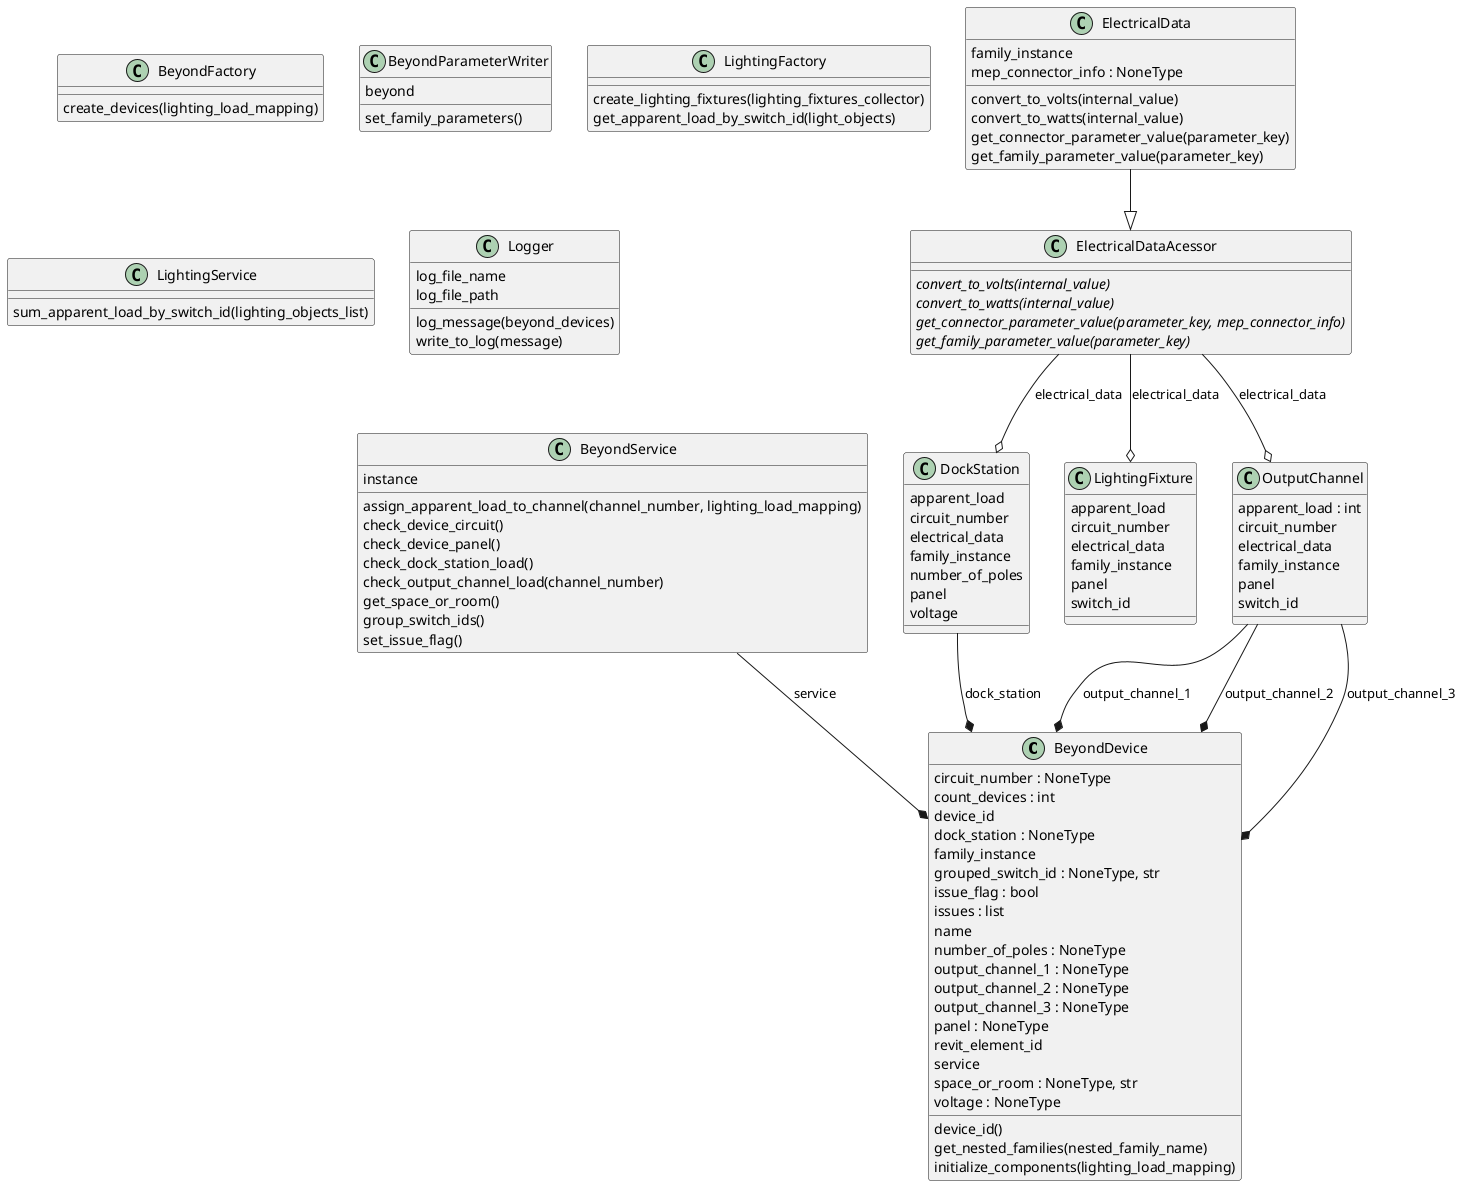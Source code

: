 @startuml classes_beyond_uml
set namespaceSeparator none
class "BeyondDevice" as beyond_revit_automation.BeyondDevice {
  circuit_number : NoneType
  count_devices : int
  device_id
  dock_station : NoneType
  family_instance
  grouped_switch_id : NoneType, str
  issue_flag : bool
  issues : list
  name
  number_of_poles : NoneType
  output_channel_1 : NoneType
  output_channel_2 : NoneType
  output_channel_3 : NoneType
  panel : NoneType
  revit_element_id
  service
  space_or_room : NoneType, str
  voltage : NoneType
  device_id()
  get_nested_families(nested_family_name)
  initialize_components(lighting_load_mapping)
}
class "BeyondFactory" as beyond_revit_automation.BeyondFactory {
  create_devices(lighting_load_mapping)
}
class "BeyondParameterWriter" as beyond_revit_automation.BeyondParameterWriter {
  beyond
  set_family_parameters()
}
class "BeyondService" as beyond_revit_automation.BeyondService {
  instance
  assign_apparent_load_to_channel(channel_number, lighting_load_mapping)
  check_device_circuit()
  check_device_panel()
  check_dock_station_load()
  check_output_channel_load(channel_number)
  get_space_or_room()
  group_switch_ids()
  set_issue_flag()
}
class "DockStation" as beyond_revit_automation.DockStation {
  apparent_load
  circuit_number
  electrical_data
  family_instance
  number_of_poles
  panel
  voltage
}
class "ElectricalData" as beyond_revit_automation.ElectricalData {
  family_instance
  mep_connector_info : NoneType
  convert_to_volts(internal_value)
  convert_to_watts(internal_value)
  get_connector_parameter_value(parameter_key)
  get_family_parameter_value(parameter_key)
}
class "ElectricalDataAcessor" as beyond_revit_automation.ElectricalDataAcessor {
  {abstract}convert_to_volts(internal_value)
  {abstract}convert_to_watts(internal_value)
  {abstract}get_connector_parameter_value(parameter_key, mep_connector_info)
  {abstract}get_family_parameter_value(parameter_key)
}
class "LightingFactory" as beyond_revit_automation.LightingFactory {
  create_lighting_fixtures(lighting_fixtures_collector)
  get_apparent_load_by_switch_id(light_objects)
}
class "LightingFixture" as beyond_revit_automation.LightingFixture {
  apparent_load
  circuit_number
  electrical_data
  family_instance
  panel
  switch_id
}
class "LightingService" as beyond_revit_automation.LightingService {
  sum_apparent_load_by_switch_id(lighting_objects_list)
}
class "Logger" as beyond_revit_automation.Logger {
  log_file_name
  log_file_path
  log_message(beyond_devices)
  write_to_log(message)
}
class "OutputChannel" as beyond_revit_automation.OutputChannel {
  apparent_load : int
  circuit_number
  electrical_data
  family_instance
  panel
  switch_id
}
beyond_revit_automation.ElectricalData --|> beyond_revit_automation.ElectricalDataAcessor
beyond_revit_automation.BeyondService --* beyond_revit_automation.BeyondDevice : service
beyond_revit_automation.DockStation --* beyond_revit_automation.BeyondDevice : dock_station
beyond_revit_automation.OutputChannel --* beyond_revit_automation.BeyondDevice : output_channel_1
beyond_revit_automation.OutputChannel --* beyond_revit_automation.BeyondDevice : output_channel_2
beyond_revit_automation.OutputChannel --* beyond_revit_automation.BeyondDevice : output_channel_3
beyond_revit_automation.ElectricalDataAcessor --o beyond_revit_automation.DockStation : electrical_data
beyond_revit_automation.ElectricalDataAcessor --o beyond_revit_automation.LightingFixture : electrical_data
beyond_revit_automation.ElectricalDataAcessor --o beyond_revit_automation.OutputChannel : electrical_data
@enduml
